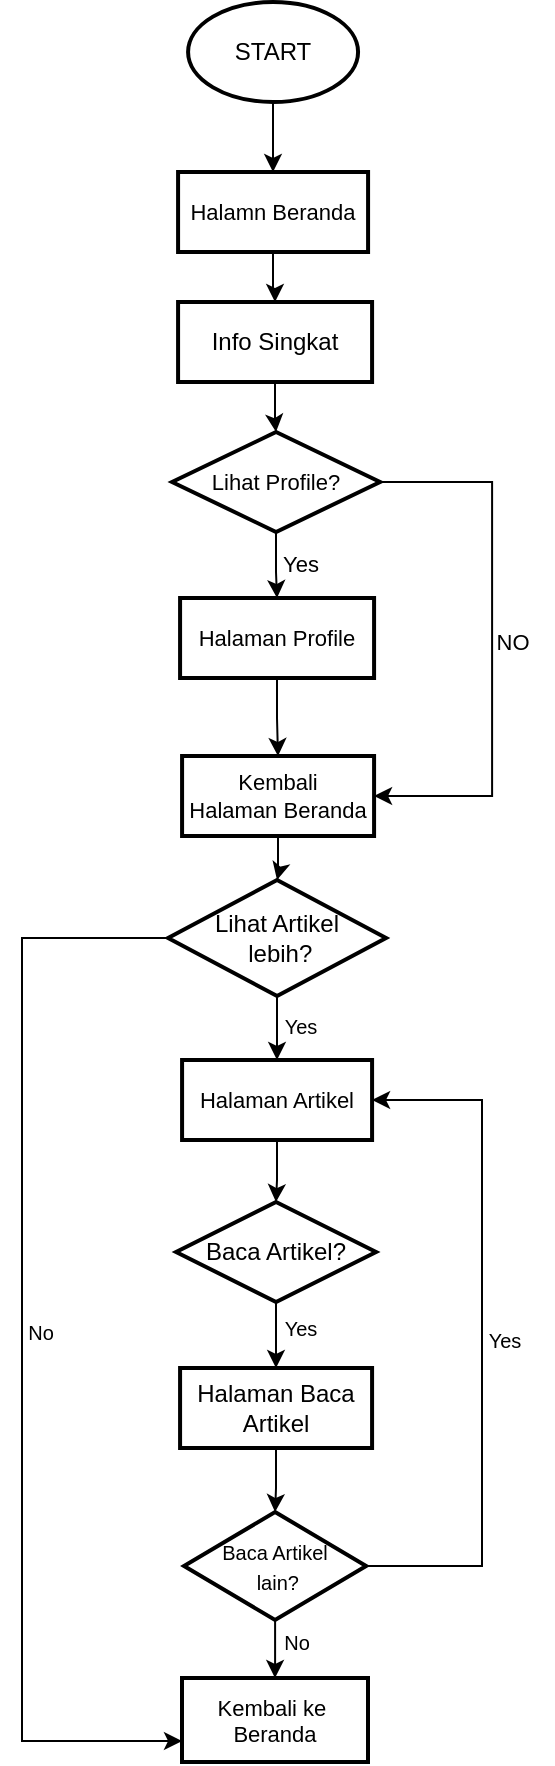 <mxfile version="24.5.5" type="github">
  <diagram name="Page-1" id="9YvXakInj4d-W26BxLXi">
    <mxGraphModel dx="1061" dy="664" grid="1" gridSize="10" guides="1" tooltips="1" connect="1" arrows="1" fold="1" page="1" pageScale="1" pageWidth="850" pageHeight="1100" math="0" shadow="0">
      <root>
        <mxCell id="0" />
        <mxCell id="1" parent="0" />
        <mxCell id="LbJiNBoanHTHKZ2yknTd-3" value="" style="edgeStyle=orthogonalEdgeStyle;rounded=0;orthogonalLoop=1;jettySize=auto;html=1;" edge="1" parent="1" source="LbJiNBoanHTHKZ2yknTd-1" target="LbJiNBoanHTHKZ2yknTd-2">
          <mxGeometry relative="1" as="geometry" />
        </mxCell>
        <mxCell id="LbJiNBoanHTHKZ2yknTd-1" value="START" style="strokeWidth=2;html=1;shape=mxgraph.flowchart.start_1;whiteSpace=wrap;" vertex="1" parent="1">
          <mxGeometry x="134.04" y="20" width="85" height="50" as="geometry" />
        </mxCell>
        <mxCell id="LbJiNBoanHTHKZ2yknTd-5" value="" style="edgeStyle=orthogonalEdgeStyle;rounded=0;orthogonalLoop=1;jettySize=auto;html=1;" edge="1" parent="1" source="LbJiNBoanHTHKZ2yknTd-2" target="LbJiNBoanHTHKZ2yknTd-4">
          <mxGeometry relative="1" as="geometry" />
        </mxCell>
        <mxCell id="LbJiNBoanHTHKZ2yknTd-2" value="&lt;font style=&quot;font-size: 11px;&quot;&gt;Halamn Beranda&lt;/font&gt;" style="whiteSpace=wrap;html=1;strokeWidth=2;" vertex="1" parent="1">
          <mxGeometry x="129.04" y="105" width="95" height="40" as="geometry" />
        </mxCell>
        <mxCell id="LbJiNBoanHTHKZ2yknTd-7" value="" style="edgeStyle=orthogonalEdgeStyle;rounded=0;orthogonalLoop=1;jettySize=auto;html=1;" edge="1" parent="1" source="LbJiNBoanHTHKZ2yknTd-4" target="LbJiNBoanHTHKZ2yknTd-6">
          <mxGeometry relative="1" as="geometry" />
        </mxCell>
        <mxCell id="LbJiNBoanHTHKZ2yknTd-4" value="Info Singkat" style="whiteSpace=wrap;html=1;strokeWidth=2;" vertex="1" parent="1">
          <mxGeometry x="129.04" y="170" width="97" height="40" as="geometry" />
        </mxCell>
        <mxCell id="LbJiNBoanHTHKZ2yknTd-9" value="" style="edgeStyle=orthogonalEdgeStyle;rounded=0;orthogonalLoop=1;jettySize=auto;html=1;" edge="1" parent="1" source="LbJiNBoanHTHKZ2yknTd-6" target="LbJiNBoanHTHKZ2yknTd-8">
          <mxGeometry relative="1" as="geometry" />
        </mxCell>
        <mxCell id="LbJiNBoanHTHKZ2yknTd-13" value="" style="edgeStyle=orthogonalEdgeStyle;rounded=0;orthogonalLoop=1;jettySize=auto;html=1;entryX=1;entryY=0.5;entryDx=0;entryDy=0;" edge="1" parent="1" source="LbJiNBoanHTHKZ2yknTd-6" target="LbJiNBoanHTHKZ2yknTd-14">
          <mxGeometry relative="1" as="geometry">
            <mxPoint x="301.04" y="420" as="targetPoint" />
            <Array as="points">
              <mxPoint x="286.04" y="260" />
              <mxPoint x="286.04" y="417" />
            </Array>
          </mxGeometry>
        </mxCell>
        <mxCell id="LbJiNBoanHTHKZ2yknTd-6" value="&lt;font style=&quot;font-size: 11px;&quot;&gt;Lihat Profile?&lt;/font&gt;" style="rhombus;whiteSpace=wrap;html=1;strokeWidth=2;" vertex="1" parent="1">
          <mxGeometry x="126.04" y="235" width="104" height="50" as="geometry" />
        </mxCell>
        <mxCell id="LbJiNBoanHTHKZ2yknTd-15" value="" style="edgeStyle=orthogonalEdgeStyle;rounded=0;orthogonalLoop=1;jettySize=auto;html=1;" edge="1" parent="1" source="LbJiNBoanHTHKZ2yknTd-8" target="LbJiNBoanHTHKZ2yknTd-14">
          <mxGeometry relative="1" as="geometry" />
        </mxCell>
        <mxCell id="LbJiNBoanHTHKZ2yknTd-8" value="&lt;font style=&quot;font-size: 11px;&quot;&gt;Halaman Profile&lt;/font&gt;" style="whiteSpace=wrap;html=1;strokeWidth=2;" vertex="1" parent="1">
          <mxGeometry x="130.04" y="318" width="97" height="40" as="geometry" />
        </mxCell>
        <mxCell id="LbJiNBoanHTHKZ2yknTd-11" value="&lt;font style=&quot;font-size: 11px;&quot;&gt;Yes&lt;/font&gt;" style="text;html=1;align=center;verticalAlign=middle;resizable=0;points=[];autosize=1;strokeColor=none;fillColor=none;" vertex="1" parent="1">
          <mxGeometry x="170.04" y="286" width="40" height="30" as="geometry" />
        </mxCell>
        <mxCell id="LbJiNBoanHTHKZ2yknTd-22" value="" style="edgeStyle=orthogonalEdgeStyle;rounded=0;orthogonalLoop=1;jettySize=auto;html=1;" edge="1" parent="1" source="LbJiNBoanHTHKZ2yknTd-14" target="LbJiNBoanHTHKZ2yknTd-21">
          <mxGeometry relative="1" as="geometry" />
        </mxCell>
        <mxCell id="LbJiNBoanHTHKZ2yknTd-14" value="&lt;div style=&quot;font-size: 11px;&quot;&gt;&lt;font style=&quot;font-size: 11px;&quot;&gt;Kembali&lt;/font&gt;&lt;/div&gt;&lt;font style=&quot;font-size: 11px;&quot;&gt;Halaman Beranda&lt;/font&gt;" style="whiteSpace=wrap;html=1;strokeWidth=2;" vertex="1" parent="1">
          <mxGeometry x="131.04" y="397" width="96" height="40" as="geometry" />
        </mxCell>
        <mxCell id="LbJiNBoanHTHKZ2yknTd-16" value="&lt;font style=&quot;font-size: 11px;&quot;&gt;NO&lt;/font&gt;" style="text;html=1;align=center;verticalAlign=middle;resizable=0;points=[];autosize=1;strokeColor=none;fillColor=none;" vertex="1" parent="1">
          <mxGeometry x="276.04" y="325" width="40" height="30" as="geometry" />
        </mxCell>
        <mxCell id="LbJiNBoanHTHKZ2yknTd-24" value="" style="edgeStyle=orthogonalEdgeStyle;rounded=0;orthogonalLoop=1;jettySize=auto;html=1;" edge="1" parent="1" source="LbJiNBoanHTHKZ2yknTd-21" target="LbJiNBoanHTHKZ2yknTd-23">
          <mxGeometry relative="1" as="geometry" />
        </mxCell>
        <mxCell id="LbJiNBoanHTHKZ2yknTd-28" value="" style="edgeStyle=orthogonalEdgeStyle;rounded=0;orthogonalLoop=1;jettySize=auto;html=1;entryX=0;entryY=0.75;entryDx=0;entryDy=0;" edge="1" parent="1" source="LbJiNBoanHTHKZ2yknTd-21" target="LbJiNBoanHTHKZ2yknTd-40">
          <mxGeometry relative="1" as="geometry">
            <mxPoint x="31" y="890" as="targetPoint" />
            <Array as="points">
              <mxPoint x="51" y="488" />
              <mxPoint x="51" y="889" />
            </Array>
          </mxGeometry>
        </mxCell>
        <mxCell id="LbJiNBoanHTHKZ2yknTd-21" value="&lt;font style=&quot;font-size: 12px;&quot;&gt;Lihat Artikel&lt;/font&gt;&lt;div style=&quot;&quot;&gt;&lt;font style=&quot;font-size: 12px;&quot;&gt;&amp;nbsp;lebih?&lt;/font&gt;&lt;/div&gt;" style="rhombus;whiteSpace=wrap;html=1;strokeWidth=2;" vertex="1" parent="1">
          <mxGeometry x="124.04" y="459" width="109" height="58" as="geometry" />
        </mxCell>
        <mxCell id="LbJiNBoanHTHKZ2yknTd-32" value="" style="edgeStyle=orthogonalEdgeStyle;rounded=0;orthogonalLoop=1;jettySize=auto;html=1;" edge="1" parent="1" source="LbJiNBoanHTHKZ2yknTd-23" target="LbJiNBoanHTHKZ2yknTd-31">
          <mxGeometry relative="1" as="geometry" />
        </mxCell>
        <mxCell id="LbJiNBoanHTHKZ2yknTd-23" value="&lt;font style=&quot;font-size: 11px;&quot;&gt;Halaman Artikel&lt;/font&gt;" style="whiteSpace=wrap;html=1;strokeWidth=2;" vertex="1" parent="1">
          <mxGeometry x="131.04" y="549" width="95" height="40" as="geometry" />
        </mxCell>
        <mxCell id="LbJiNBoanHTHKZ2yknTd-25" value="&lt;font style=&quot;font-size: 10px;&quot;&gt;Yes&lt;/font&gt;" style="text;html=1;align=center;verticalAlign=middle;resizable=0;points=[];autosize=1;strokeColor=none;fillColor=none;" vertex="1" parent="1">
          <mxGeometry x="170.04" y="517" width="40" height="30" as="geometry" />
        </mxCell>
        <mxCell id="LbJiNBoanHTHKZ2yknTd-34" value="" style="edgeStyle=orthogonalEdgeStyle;rounded=0;orthogonalLoop=1;jettySize=auto;html=1;" edge="1" parent="1" source="LbJiNBoanHTHKZ2yknTd-31" target="LbJiNBoanHTHKZ2yknTd-33">
          <mxGeometry relative="1" as="geometry" />
        </mxCell>
        <mxCell id="LbJiNBoanHTHKZ2yknTd-31" value="Baca Artikel?" style="rhombus;whiteSpace=wrap;html=1;strokeWidth=2;" vertex="1" parent="1">
          <mxGeometry x="128.04" y="620" width="100" height="50" as="geometry" />
        </mxCell>
        <mxCell id="LbJiNBoanHTHKZ2yknTd-39" value="" style="edgeStyle=orthogonalEdgeStyle;rounded=0;orthogonalLoop=1;jettySize=auto;html=1;" edge="1" parent="1" source="LbJiNBoanHTHKZ2yknTd-33" target="LbJiNBoanHTHKZ2yknTd-38">
          <mxGeometry relative="1" as="geometry" />
        </mxCell>
        <mxCell id="LbJiNBoanHTHKZ2yknTd-33" value="Halaman Baca&lt;div&gt;Artikel&lt;/div&gt;" style="whiteSpace=wrap;html=1;strokeWidth=2;" vertex="1" parent="1">
          <mxGeometry x="130.04" y="703" width="96" height="40" as="geometry" />
        </mxCell>
        <mxCell id="LbJiNBoanHTHKZ2yknTd-37" value="&lt;font style=&quot;font-size: 10px;&quot;&gt;Yes&lt;/font&gt;" style="text;html=1;align=center;verticalAlign=middle;resizable=0;points=[];autosize=1;strokeColor=none;fillColor=none;" vertex="1" parent="1">
          <mxGeometry x="170.04" y="668" width="40" height="30" as="geometry" />
        </mxCell>
        <mxCell id="LbJiNBoanHTHKZ2yknTd-41" value="" style="edgeStyle=orthogonalEdgeStyle;rounded=0;orthogonalLoop=1;jettySize=auto;html=1;" edge="1" parent="1" source="LbJiNBoanHTHKZ2yknTd-38" target="LbJiNBoanHTHKZ2yknTd-40">
          <mxGeometry relative="1" as="geometry" />
        </mxCell>
        <mxCell id="LbJiNBoanHTHKZ2yknTd-43" value="" style="edgeStyle=orthogonalEdgeStyle;rounded=0;orthogonalLoop=1;jettySize=auto;html=1;entryX=1;entryY=0.5;entryDx=0;entryDy=0;" edge="1" parent="1" source="LbJiNBoanHTHKZ2yknTd-38" target="LbJiNBoanHTHKZ2yknTd-23">
          <mxGeometry relative="1" as="geometry">
            <mxPoint x="311" y="560" as="targetPoint" />
            <Array as="points">
              <mxPoint x="281" y="802" />
              <mxPoint x="281" y="569" />
            </Array>
          </mxGeometry>
        </mxCell>
        <mxCell id="LbJiNBoanHTHKZ2yknTd-38" value="&lt;font style=&quot;font-size: 10px;&quot;&gt;Baca Artikel&lt;/font&gt;&lt;div&gt;&lt;font style=&quot;font-size: 10px;&quot;&gt;&amp;nbsp;lain?&lt;/font&gt;&lt;/div&gt;" style="rhombus;whiteSpace=wrap;html=1;strokeWidth=2;" vertex="1" parent="1">
          <mxGeometry x="132" y="775" width="91.08" height="54" as="geometry" />
        </mxCell>
        <mxCell id="LbJiNBoanHTHKZ2yknTd-40" value="&lt;font style=&quot;font-size: 11px;&quot;&gt;Kembali ke&amp;nbsp;&lt;/font&gt;&lt;div style=&quot;font-size: 11px;&quot;&gt;&lt;font style=&quot;font-size: 11px;&quot;&gt;Beranda&lt;/font&gt;&lt;/div&gt;" style="whiteSpace=wrap;html=1;strokeWidth=2;" vertex="1" parent="1">
          <mxGeometry x="131" y="858" width="93" height="42" as="geometry" />
        </mxCell>
        <mxCell id="LbJiNBoanHTHKZ2yknTd-44" value="&lt;font style=&quot;font-size: 10px;&quot;&gt;Yes&lt;/font&gt;" style="text;html=1;align=center;verticalAlign=middle;resizable=0;points=[];autosize=1;strokeColor=none;fillColor=none;" vertex="1" parent="1">
          <mxGeometry x="272.04" y="674" width="40" height="30" as="geometry" />
        </mxCell>
        <mxCell id="LbJiNBoanHTHKZ2yknTd-45" value="&lt;font style=&quot;font-size: 10px;&quot;&gt;No&lt;/font&gt;" style="text;html=1;align=center;verticalAlign=middle;resizable=0;points=[];autosize=1;strokeColor=none;fillColor=none;" vertex="1" parent="1">
          <mxGeometry x="40" y="670" width="40" height="30" as="geometry" />
        </mxCell>
        <mxCell id="LbJiNBoanHTHKZ2yknTd-46" value="&lt;font style=&quot;font-size: 10px;&quot;&gt;No&lt;/font&gt;" style="text;html=1;align=center;verticalAlign=middle;resizable=0;points=[];autosize=1;strokeColor=none;fillColor=none;" vertex="1" parent="1">
          <mxGeometry x="168.04" y="825" width="40" height="30" as="geometry" />
        </mxCell>
      </root>
    </mxGraphModel>
  </diagram>
</mxfile>
